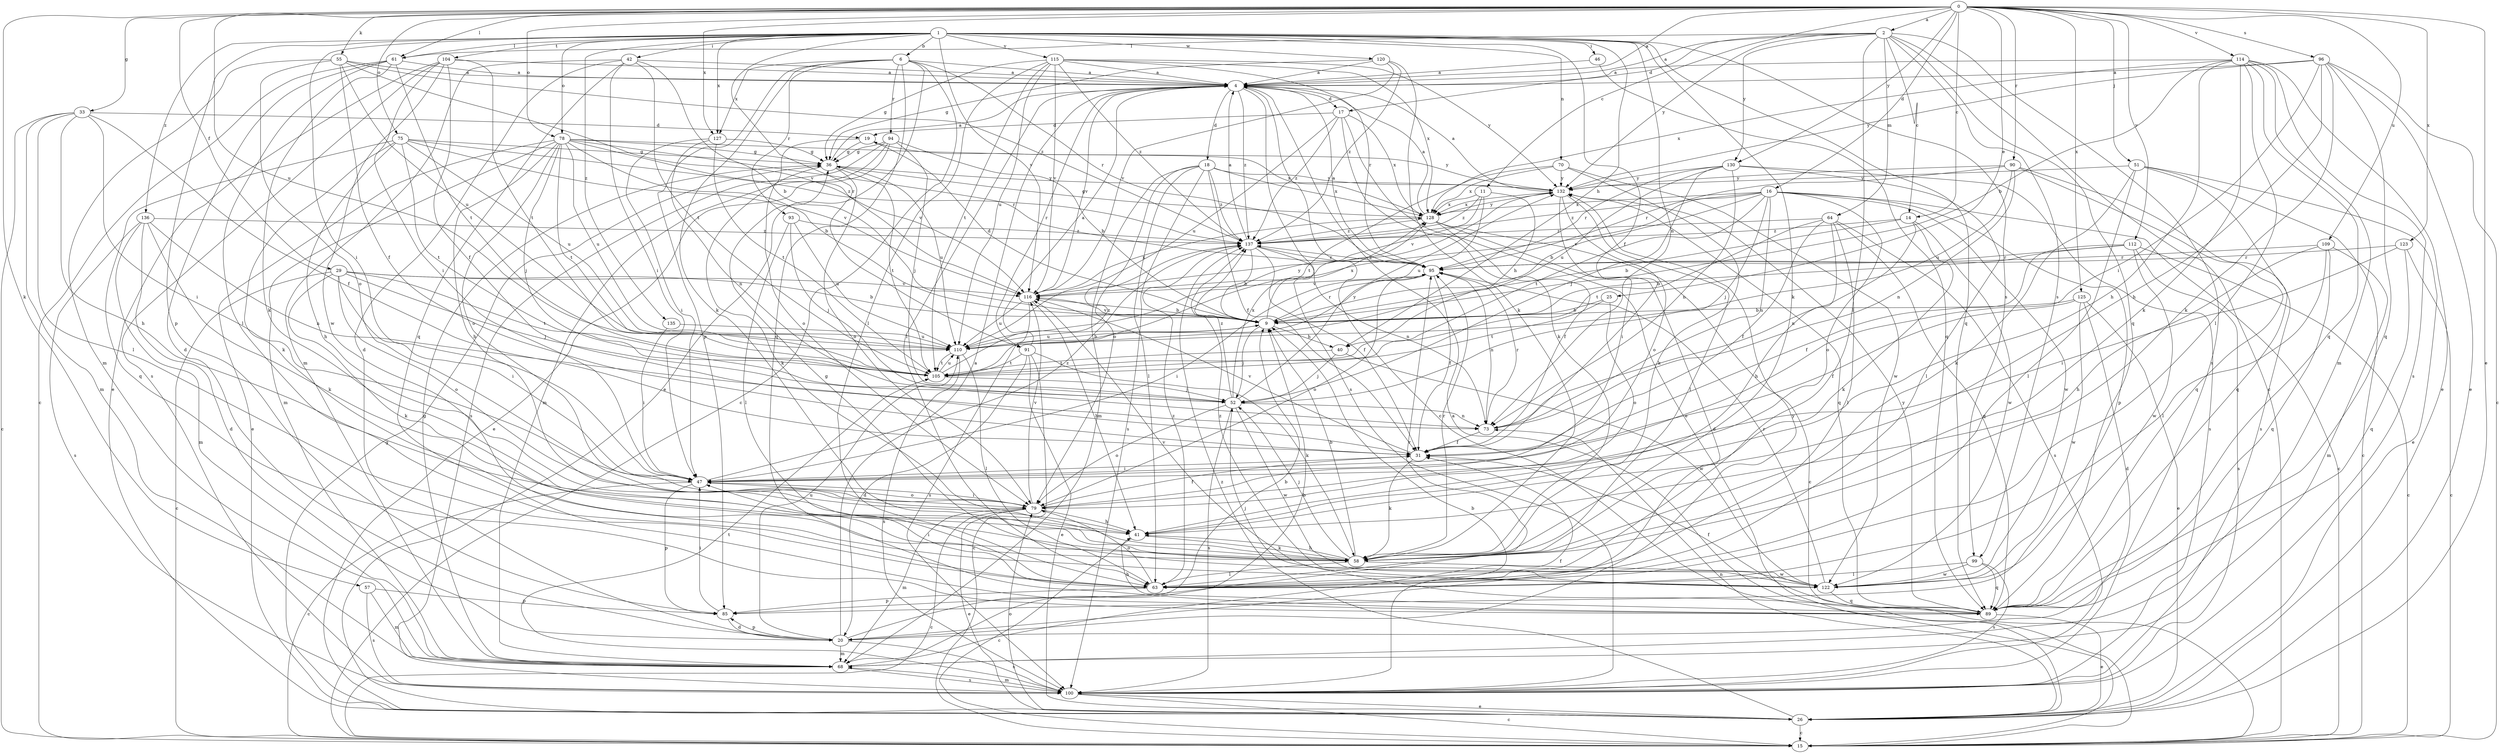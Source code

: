 strict digraph  {
0;
1;
2;
4;
6;
9;
11;
14;
15;
16;
17;
18;
19;
20;
25;
26;
29;
31;
33;
36;
40;
41;
42;
46;
47;
51;
52;
55;
57;
58;
61;
63;
64;
68;
70;
73;
75;
78;
79;
85;
89;
90;
91;
93;
94;
95;
96;
99;
100;
104;
105;
109;
110;
112;
114;
115;
116;
120;
122;
123;
125;
127;
128;
130;
132;
135;
136;
137;
0 -> 2  [label=a];
0 -> 4  [label=a];
0 -> 11  [label=c];
0 -> 14  [label=c];
0 -> 16  [label=d];
0 -> 25  [label=e];
0 -> 26  [label=e];
0 -> 29  [label=f];
0 -> 33  [label=g];
0 -> 51  [label=j];
0 -> 55  [label=k];
0 -> 57  [label=k];
0 -> 61  [label=l];
0 -> 75  [label=o];
0 -> 78  [label=o];
0 -> 90  [label=r];
0 -> 96  [label=s];
0 -> 109  [label=u];
0 -> 110  [label=u];
0 -> 112  [label=v];
0 -> 114  [label=v];
0 -> 123  [label=x];
0 -> 125  [label=x];
0 -> 127  [label=x];
0 -> 130  [label=y];
1 -> 6  [label=b];
1 -> 31  [label=f];
1 -> 40  [label=h];
1 -> 42  [label=i];
1 -> 46  [label=i];
1 -> 47  [label=i];
1 -> 58  [label=k];
1 -> 61  [label=l];
1 -> 70  [label=n];
1 -> 73  [label=n];
1 -> 78  [label=o];
1 -> 85  [label=p];
1 -> 89  [label=q];
1 -> 91  [label=r];
1 -> 99  [label=s];
1 -> 104  [label=t];
1 -> 115  [label=v];
1 -> 116  [label=v];
1 -> 120  [label=w];
1 -> 127  [label=x];
1 -> 135  [label=z];
1 -> 136  [label=z];
2 -> 4  [label=a];
2 -> 14  [label=c];
2 -> 15  [label=c];
2 -> 17  [label=d];
2 -> 61  [label=l];
2 -> 63  [label=l];
2 -> 64  [label=m];
2 -> 89  [label=q];
2 -> 99  [label=s];
2 -> 100  [label=s];
2 -> 130  [label=y];
2 -> 132  [label=y];
4 -> 15  [label=c];
4 -> 17  [label=d];
4 -> 18  [label=d];
4 -> 63  [label=l];
4 -> 91  [label=r];
4 -> 100  [label=s];
4 -> 116  [label=v];
4 -> 137  [label=z];
6 -> 4  [label=a];
6 -> 15  [label=c];
6 -> 26  [label=e];
6 -> 58  [label=k];
6 -> 85  [label=p];
6 -> 89  [label=q];
6 -> 93  [label=r];
6 -> 94  [label=r];
6 -> 95  [label=r];
6 -> 127  [label=x];
9 -> 19  [label=d];
9 -> 40  [label=h];
9 -> 52  [label=j];
9 -> 95  [label=r];
9 -> 110  [label=u];
9 -> 116  [label=v];
9 -> 128  [label=x];
11 -> 40  [label=h];
11 -> 110  [label=u];
11 -> 116  [label=v];
11 -> 128  [label=x];
11 -> 137  [label=z];
14 -> 9  [label=b];
14 -> 58  [label=k];
14 -> 73  [label=n];
14 -> 122  [label=w];
14 -> 137  [label=z];
15 -> 4  [label=a];
16 -> 9  [label=b];
16 -> 15  [label=c];
16 -> 52  [label=j];
16 -> 73  [label=n];
16 -> 79  [label=o];
16 -> 85  [label=p];
16 -> 105  [label=t];
16 -> 116  [label=v];
16 -> 122  [label=w];
16 -> 128  [label=x];
16 -> 137  [label=z];
17 -> 19  [label=d];
17 -> 26  [label=e];
17 -> 58  [label=k];
17 -> 110  [label=u];
17 -> 128  [label=x];
17 -> 137  [label=z];
18 -> 31  [label=f];
18 -> 63  [label=l];
18 -> 68  [label=m];
18 -> 79  [label=o];
18 -> 100  [label=s];
18 -> 128  [label=x];
18 -> 132  [label=y];
18 -> 137  [label=z];
19 -> 36  [label=g];
19 -> 79  [label=o];
19 -> 128  [label=x];
20 -> 4  [label=a];
20 -> 9  [label=b];
20 -> 68  [label=m];
20 -> 85  [label=p];
20 -> 100  [label=s];
20 -> 110  [label=u];
20 -> 132  [label=y];
25 -> 9  [label=b];
25 -> 79  [label=o];
25 -> 105  [label=t];
26 -> 15  [label=c];
26 -> 36  [label=g];
26 -> 73  [label=n];
26 -> 79  [label=o];
26 -> 137  [label=z];
29 -> 9  [label=b];
29 -> 15  [label=c];
29 -> 47  [label=i];
29 -> 52  [label=j];
29 -> 58  [label=k];
29 -> 79  [label=o];
29 -> 105  [label=t];
29 -> 116  [label=v];
31 -> 47  [label=i];
31 -> 58  [label=k];
31 -> 116  [label=v];
33 -> 15  [label=c];
33 -> 19  [label=d];
33 -> 31  [label=f];
33 -> 41  [label=h];
33 -> 47  [label=i];
33 -> 63  [label=l];
33 -> 68  [label=m];
36 -> 4  [label=a];
36 -> 58  [label=k];
36 -> 79  [label=o];
36 -> 105  [label=t];
36 -> 110  [label=u];
36 -> 132  [label=y];
40 -> 52  [label=j];
40 -> 105  [label=t];
40 -> 122  [label=w];
41 -> 15  [label=c];
41 -> 58  [label=k];
42 -> 4  [label=a];
42 -> 9  [label=b];
42 -> 20  [label=d];
42 -> 47  [label=i];
42 -> 68  [label=m];
42 -> 89  [label=q];
42 -> 105  [label=t];
46 -> 4  [label=a];
46 -> 89  [label=q];
47 -> 15  [label=c];
47 -> 79  [label=o];
47 -> 85  [label=p];
47 -> 137  [label=z];
51 -> 15  [label=c];
51 -> 26  [label=e];
51 -> 58  [label=k];
51 -> 63  [label=l];
51 -> 89  [label=q];
51 -> 132  [label=y];
52 -> 73  [label=n];
52 -> 79  [label=o];
52 -> 100  [label=s];
52 -> 122  [label=w];
52 -> 128  [label=x];
52 -> 132  [label=y];
52 -> 137  [label=z];
55 -> 4  [label=a];
55 -> 31  [label=f];
55 -> 68  [label=m];
55 -> 79  [label=o];
55 -> 110  [label=u];
55 -> 116  [label=v];
55 -> 137  [label=z];
57 -> 68  [label=m];
57 -> 85  [label=p];
57 -> 100  [label=s];
58 -> 9  [label=b];
58 -> 41  [label=h];
58 -> 52  [label=j];
58 -> 63  [label=l];
58 -> 95  [label=r];
58 -> 122  [label=w];
61 -> 4  [label=a];
61 -> 15  [label=c];
61 -> 20  [label=d];
61 -> 58  [label=k];
61 -> 63  [label=l];
61 -> 105  [label=t];
63 -> 47  [label=i];
63 -> 79  [label=o];
63 -> 85  [label=p];
63 -> 137  [label=z];
64 -> 31  [label=f];
64 -> 41  [label=h];
64 -> 63  [label=l];
64 -> 89  [label=q];
64 -> 100  [label=s];
64 -> 105  [label=t];
64 -> 137  [label=z];
68 -> 9  [label=b];
68 -> 31  [label=f];
68 -> 36  [label=g];
68 -> 100  [label=s];
70 -> 58  [label=k];
70 -> 105  [label=t];
70 -> 122  [label=w];
70 -> 128  [label=x];
70 -> 132  [label=y];
73 -> 31  [label=f];
73 -> 95  [label=r];
75 -> 36  [label=g];
75 -> 41  [label=h];
75 -> 58  [label=k];
75 -> 89  [label=q];
75 -> 105  [label=t];
75 -> 110  [label=u];
75 -> 116  [label=v];
75 -> 137  [label=z];
78 -> 9  [label=b];
78 -> 26  [label=e];
78 -> 36  [label=g];
78 -> 41  [label=h];
78 -> 52  [label=j];
78 -> 68  [label=m];
78 -> 79  [label=o];
78 -> 95  [label=r];
78 -> 105  [label=t];
78 -> 110  [label=u];
78 -> 116  [label=v];
78 -> 132  [label=y];
79 -> 15  [label=c];
79 -> 26  [label=e];
79 -> 31  [label=f];
79 -> 41  [label=h];
79 -> 47  [label=i];
79 -> 68  [label=m];
79 -> 116  [label=v];
85 -> 20  [label=d];
85 -> 47  [label=i];
85 -> 95  [label=r];
89 -> 26  [label=e];
89 -> 31  [label=f];
89 -> 41  [label=h];
89 -> 52  [label=j];
89 -> 132  [label=y];
90 -> 73  [label=n];
90 -> 89  [label=q];
90 -> 95  [label=r];
90 -> 100  [label=s];
90 -> 110  [label=u];
90 -> 132  [label=y];
91 -> 4  [label=a];
91 -> 15  [label=c];
91 -> 20  [label=d];
91 -> 26  [label=e];
91 -> 58  [label=k];
91 -> 105  [label=t];
93 -> 52  [label=j];
93 -> 63  [label=l];
93 -> 110  [label=u];
93 -> 137  [label=z];
94 -> 9  [label=b];
94 -> 26  [label=e];
94 -> 36  [label=g];
94 -> 52  [label=j];
94 -> 68  [label=m];
94 -> 100  [label=s];
95 -> 4  [label=a];
95 -> 31  [label=f];
95 -> 47  [label=i];
95 -> 73  [label=n];
95 -> 79  [label=o];
95 -> 116  [label=v];
95 -> 137  [label=z];
96 -> 4  [label=a];
96 -> 15  [label=c];
96 -> 26  [label=e];
96 -> 41  [label=h];
96 -> 47  [label=i];
96 -> 58  [label=k];
96 -> 89  [label=q];
96 -> 132  [label=y];
99 -> 63  [label=l];
99 -> 89  [label=q];
99 -> 100  [label=s];
99 -> 122  [label=w];
100 -> 9  [label=b];
100 -> 15  [label=c];
100 -> 26  [label=e];
100 -> 68  [label=m];
100 -> 105  [label=t];
104 -> 4  [label=a];
104 -> 26  [label=e];
104 -> 31  [label=f];
104 -> 47  [label=i];
104 -> 100  [label=s];
104 -> 105  [label=t];
104 -> 122  [label=w];
105 -> 52  [label=j];
105 -> 110  [label=u];
105 -> 137  [label=z];
109 -> 41  [label=h];
109 -> 63  [label=l];
109 -> 68  [label=m];
109 -> 89  [label=q];
109 -> 95  [label=r];
110 -> 9  [label=b];
110 -> 63  [label=l];
110 -> 100  [label=s];
110 -> 105  [label=t];
110 -> 132  [label=y];
112 -> 9  [label=b];
112 -> 15  [label=c];
112 -> 31  [label=f];
112 -> 95  [label=r];
112 -> 100  [label=s];
112 -> 122  [label=w];
114 -> 4  [label=a];
114 -> 9  [label=b];
114 -> 26  [label=e];
114 -> 41  [label=h];
114 -> 58  [label=k];
114 -> 63  [label=l];
114 -> 68  [label=m];
114 -> 89  [label=q];
114 -> 100  [label=s];
114 -> 128  [label=x];
115 -> 4  [label=a];
115 -> 36  [label=g];
115 -> 63  [label=l];
115 -> 95  [label=r];
115 -> 105  [label=t];
115 -> 110  [label=u];
115 -> 116  [label=v];
115 -> 128  [label=x];
115 -> 132  [label=y];
115 -> 137  [label=z];
116 -> 9  [label=b];
116 -> 41  [label=h];
116 -> 100  [label=s];
116 -> 110  [label=u];
116 -> 128  [label=x];
120 -> 4  [label=a];
120 -> 36  [label=g];
120 -> 58  [label=k];
120 -> 116  [label=v];
120 -> 137  [label=z];
122 -> 36  [label=g];
122 -> 89  [label=q];
122 -> 95  [label=r];
122 -> 116  [label=v];
122 -> 137  [label=z];
123 -> 15  [label=c];
123 -> 47  [label=i];
123 -> 89  [label=q];
123 -> 95  [label=r];
125 -> 9  [label=b];
125 -> 20  [label=d];
125 -> 26  [label=e];
125 -> 31  [label=f];
125 -> 122  [label=w];
127 -> 36  [label=g];
127 -> 47  [label=i];
127 -> 73  [label=n];
127 -> 105  [label=t];
128 -> 4  [label=a];
128 -> 15  [label=c];
128 -> 20  [label=d];
128 -> 31  [label=f];
128 -> 36  [label=g];
128 -> 132  [label=y];
128 -> 137  [label=z];
130 -> 52  [label=j];
130 -> 63  [label=l];
130 -> 73  [label=n];
130 -> 95  [label=r];
130 -> 100  [label=s];
130 -> 110  [label=u];
130 -> 132  [label=y];
132 -> 4  [label=a];
132 -> 47  [label=i];
132 -> 63  [label=l];
132 -> 79  [label=o];
132 -> 89  [label=q];
132 -> 128  [label=x];
135 -> 47  [label=i];
135 -> 110  [label=u];
136 -> 20  [label=d];
136 -> 58  [label=k];
136 -> 68  [label=m];
136 -> 73  [label=n];
136 -> 100  [label=s];
136 -> 137  [label=z];
137 -> 4  [label=a];
137 -> 9  [label=b];
137 -> 31  [label=f];
137 -> 73  [label=n];
137 -> 95  [label=r];
}
